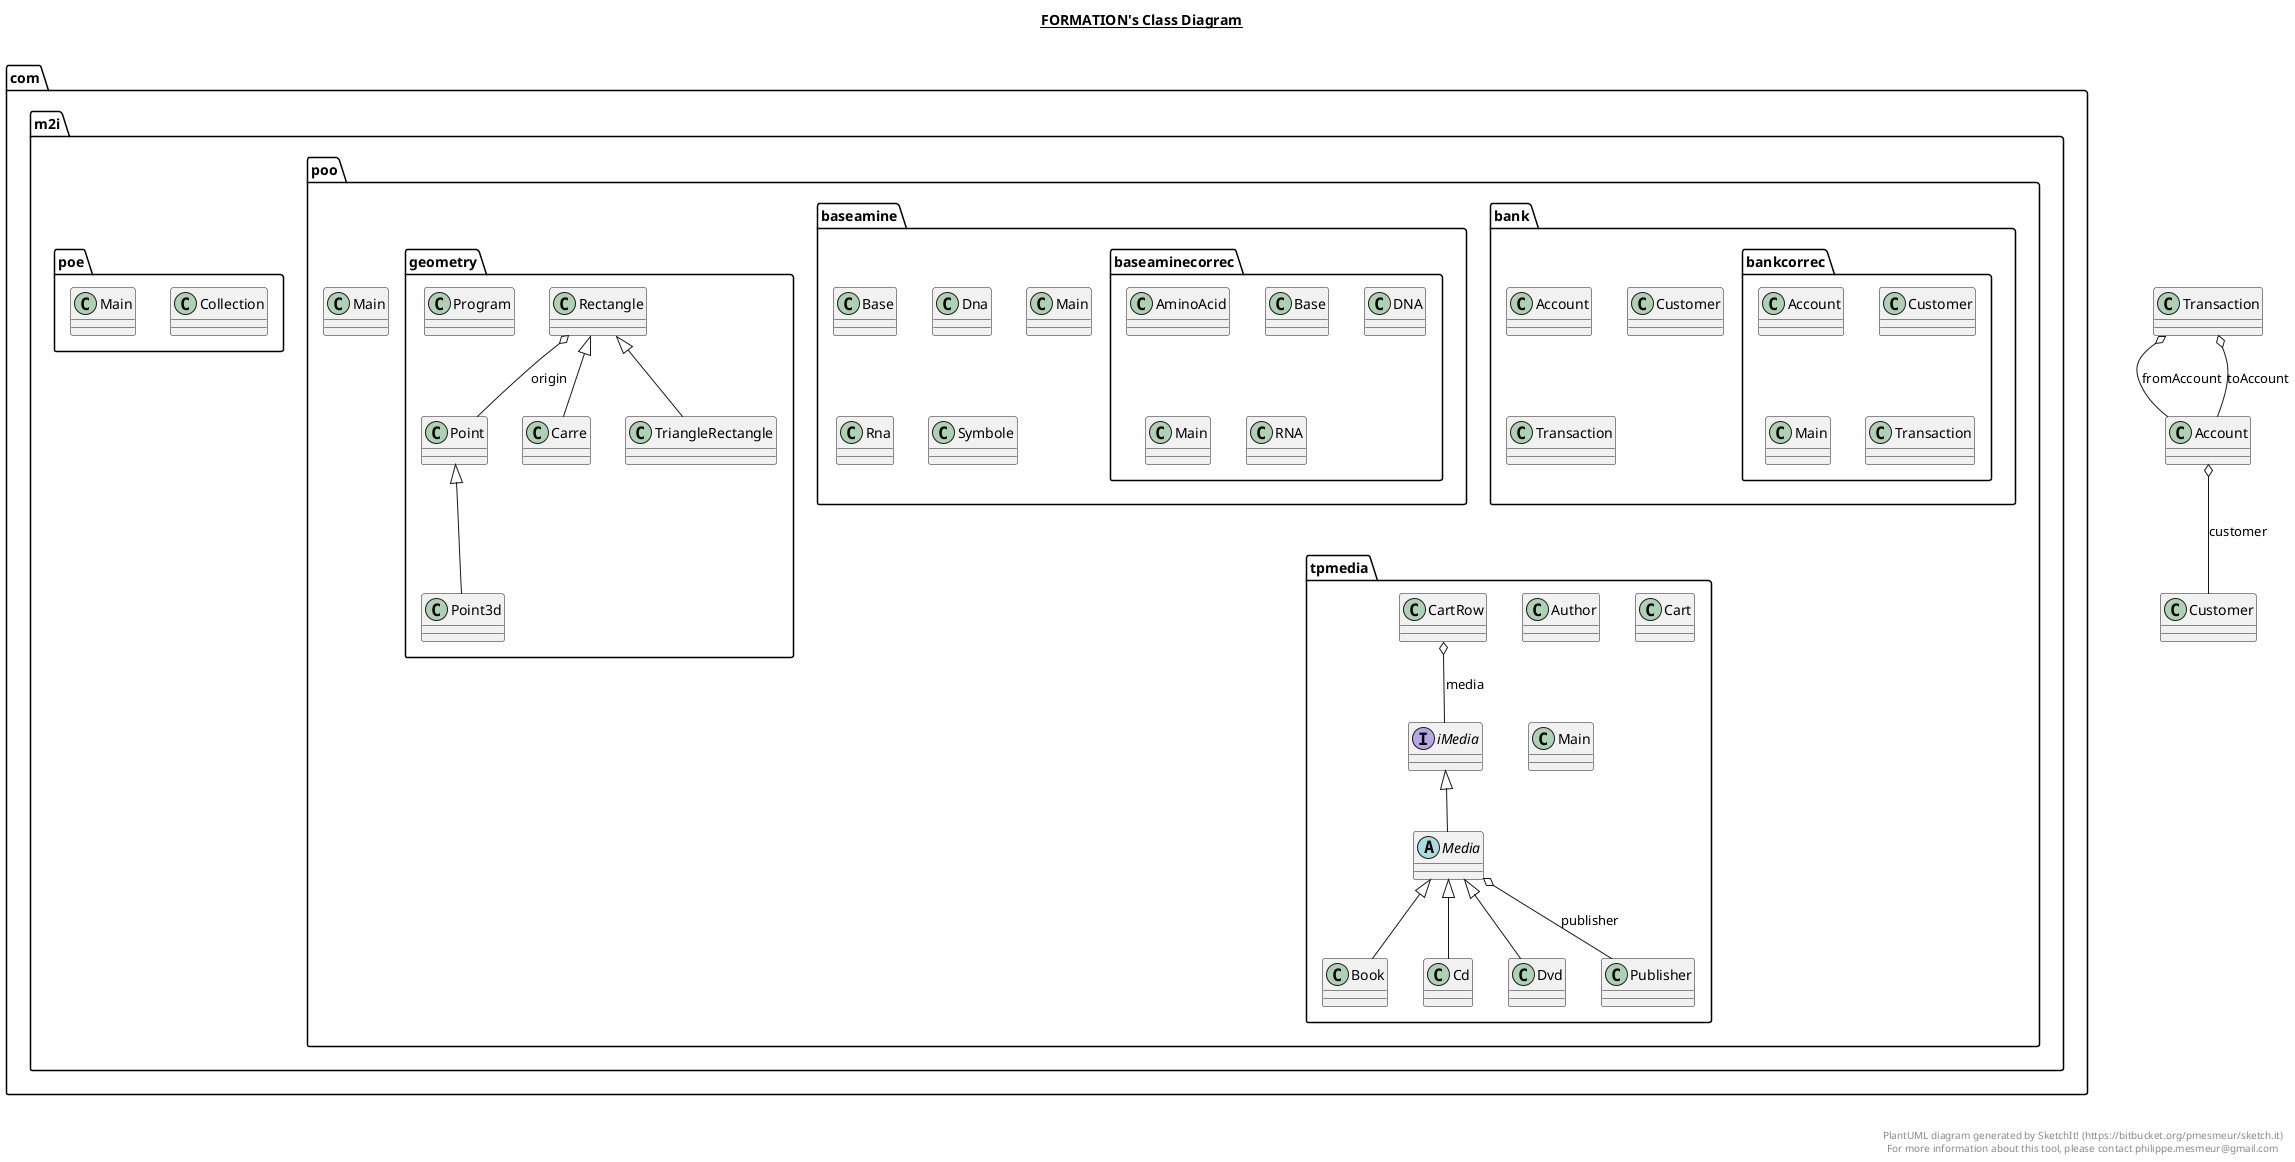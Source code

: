 @startuml

title __FORMATION's Class Diagram__\n

  package com.m2i.poo {
    package com.m2i.poo.bank {
      class Account {
      }
    }
  }
  

  package com.m2i.poo {
    package com.m2i.poo.bank {
      package com.m2i.poo.bank.bankcorrec {
        class Account {
        }
      }
    }
  }
  

  package com.m2i.poo {
    package com.m2i.poo.baseamine {
      package com.m2i.poo.baseamine.baseaminecorrec {
        class AminoAcid {
        }
      }
    }
  }
  

  package com.m2i.poo {
    package com.m2i.poo.tpmedia {
      class Author {
      }
    }
  }
  

  package com.m2i.poo {
    package com.m2i.poo.baseamine {
      package com.m2i.poo.baseamine.baseaminecorrec {
        class Base {
        }
      }
    }
  }
  

  package com.m2i.poo {
    package com.m2i.poo.baseamine {
      class Base {
      }
    }
  }
  

  package com.m2i.poo {
    package com.m2i.poo.tpmedia {
      class Book {
      }
    }
  }
  

  package com.m2i.poo {
    package com.m2i.poo.geometry {
      class Carre {
      }
    }
  }
  

  package com.m2i.poo {
    package com.m2i.poo.tpmedia {
      class Cart {
      }
    }
  }
  

  package com.m2i.poo {
    package com.m2i.poo.tpmedia {
      class CartRow {
      }
    }
  }
  

  package com.m2i.poo {
    package com.m2i.poo.tpmedia {
      class Cd {
      }
    }
  }
  

  package com.m2i.poe {
    class Collection {
    }
  }
  

  package com.m2i.poo {
    package com.m2i.poo.bank {
      package com.m2i.poo.bank.bankcorrec {
        class Customer {
        }
      }
    }
  }
  

  package com.m2i.poo {
    package com.m2i.poo.bank {
      class Customer {
      }
    }
  }
  

  package com.m2i.poo {
    package com.m2i.poo.baseamine {
      package com.m2i.poo.baseamine.baseaminecorrec {
        class DNA {
        }
      }
    }
  }
  

  package com.m2i.poo {
    package com.m2i.poo.baseamine {
      class Dna {
      }
    }
  }
  

  package com.m2i.poo {
    package com.m2i.poo.tpmedia {
      class Dvd {
      }
    }
  }
  

  package com.m2i.poo {
    class Main {
    }
  }
  

  package com.m2i.poe {
    class Main {
    }
  }
  

  package com.m2i.poo {
    package com.m2i.poo.baseamine {
      class Main {
      }
    }
  }
  

  package com.m2i.poo {
    package com.m2i.poo.bank {
      package com.m2i.poo.bank.bankcorrec {
        class Main {
        }
      }
    }
  }
  

  package com.m2i.poo {
    package com.m2i.poo.tpmedia {
      class Main {
      }
    }
  }
  

  package com.m2i.poo {
    package com.m2i.poo.baseamine {
      package com.m2i.poo.baseamine.baseaminecorrec {
        class Main {
        }
      }
    }
  }
  

  package com.m2i.poo {
    package com.m2i.poo.tpmedia {
      abstract class Media {
      }
    }
  }
  

  package com.m2i.poo {
    package com.m2i.poo.geometry {
      class Point {
      }
    }
  }
  

  package com.m2i.poo {
    package com.m2i.poo.geometry {
      class Point3d {
      }
    }
  }
  

  package com.m2i.poo {
    package com.m2i.poo.geometry {
      class Program {
      }
    }
  }
  

  package com.m2i.poo {
    package com.m2i.poo.tpmedia {
      class Publisher {
      }
    }
  }
  

  package com.m2i.poo {
    package com.m2i.poo.baseamine {
      package com.m2i.poo.baseamine.baseaminecorrec {
        class RNA {
        }
      }
    }
  }
  

  package com.m2i.poo {
    package com.m2i.poo.geometry {
      class Rectangle {
      }
    }
  }
  

  package com.m2i.poo {
    package com.m2i.poo.baseamine {
      class Rna {
      }
    }
  }
  

  package com.m2i.poo {
    package com.m2i.poo.baseamine {
      class Symbole {
      }
    }
  }
  

  package com.m2i.poo {
    package com.m2i.poo.bank {
      package com.m2i.poo.bank.bankcorrec {
        class Transaction {
        }
      }
    }
  }
  

  package com.m2i.poo {
    package com.m2i.poo.bank {
      class Transaction {
      }
    }
  }
  

  package com.m2i.poo {
    package com.m2i.poo.geometry {
      class TriangleRectangle {
      }
    }
  }
  

  package com.m2i.poo {
    package com.m2i.poo.tpmedia {
      interface iMedia {
      }
    }
  }
  

  Account o-- Customer : customer
  Book -up-|> Media
  Carre -up-|> Rectangle
  CartRow o-- iMedia : media
  Cd -up-|> Media
  Dvd -up-|> Media
  Media -up-|> iMedia
  Media o-- Publisher : publisher
  Point3d -up-|> Point
  Rectangle o-- Point : origin
  Transaction o-- Account : fromAccount
  Transaction o-- Account : toAccount
  TriangleRectangle -up-|> Rectangle


right footer


PlantUML diagram generated by SketchIt! (https://bitbucket.org/pmesmeur/sketch.it)
For more information about this tool, please contact philippe.mesmeur@gmail.com
endfooter

@enduml
